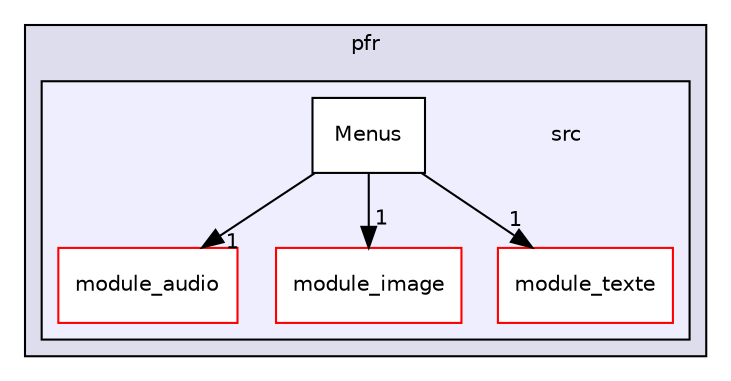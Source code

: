 digraph "D:/Documents/UPSSITECH/Projet FR/pfr/src" {
  compound=true
  node [ fontsize="10", fontname="Helvetica"];
  edge [ labelfontsize="10", labelfontname="Helvetica"];
  subgraph clusterdir_0ed251e3e54b358904dc912f4ff2114e {
    graph [ bgcolor="#ddddee", pencolor="black", label="pfr" fontname="Helvetica", fontsize="10", URL="dir_0ed251e3e54b358904dc912f4ff2114e.html"]
  subgraph clusterdir_a1bab6b81cec34f1a83e9a5d25da3575 {
    graph [ bgcolor="#eeeeff", pencolor="black", label="" URL="dir_a1bab6b81cec34f1a83e9a5d25da3575.html"];
    dir_a1bab6b81cec34f1a83e9a5d25da3575 [shape=plaintext label="src"];
    dir_34b8aa749e67a937c568c62440846086 [shape=box label="Menus" color="black" fillcolor="white" style="filled" URL="dir_34b8aa749e67a937c568c62440846086.html"];
    dir_1a037985e4fb9b39bd8dc826f822f58c [shape=box label="module_audio" color="red" fillcolor="white" style="filled" URL="dir_1a037985e4fb9b39bd8dc826f822f58c.html"];
    dir_9b407c17dff3423d5a605f3f2082ca61 [shape=box label="module_image" color="red" fillcolor="white" style="filled" URL="dir_9b407c17dff3423d5a605f3f2082ca61.html"];
    dir_b301a089cf4c1b8d89658403fdafec8e [shape=box label="module_texte" color="red" fillcolor="white" style="filled" URL="dir_b301a089cf4c1b8d89658403fdafec8e.html"];
  }
  }
  dir_34b8aa749e67a937c568c62440846086->dir_9b407c17dff3423d5a605f3f2082ca61 [headlabel="1", labeldistance=1.5 headhref="dir_000005_000008.html"];
  dir_34b8aa749e67a937c568c62440846086->dir_1a037985e4fb9b39bd8dc826f822f58c [headlabel="1", labeldistance=1.5 headhref="dir_000005_000007.html"];
  dir_34b8aa749e67a937c568c62440846086->dir_b301a089cf4c1b8d89658403fdafec8e [headlabel="1", labeldistance=1.5 headhref="dir_000005_000006.html"];
}
